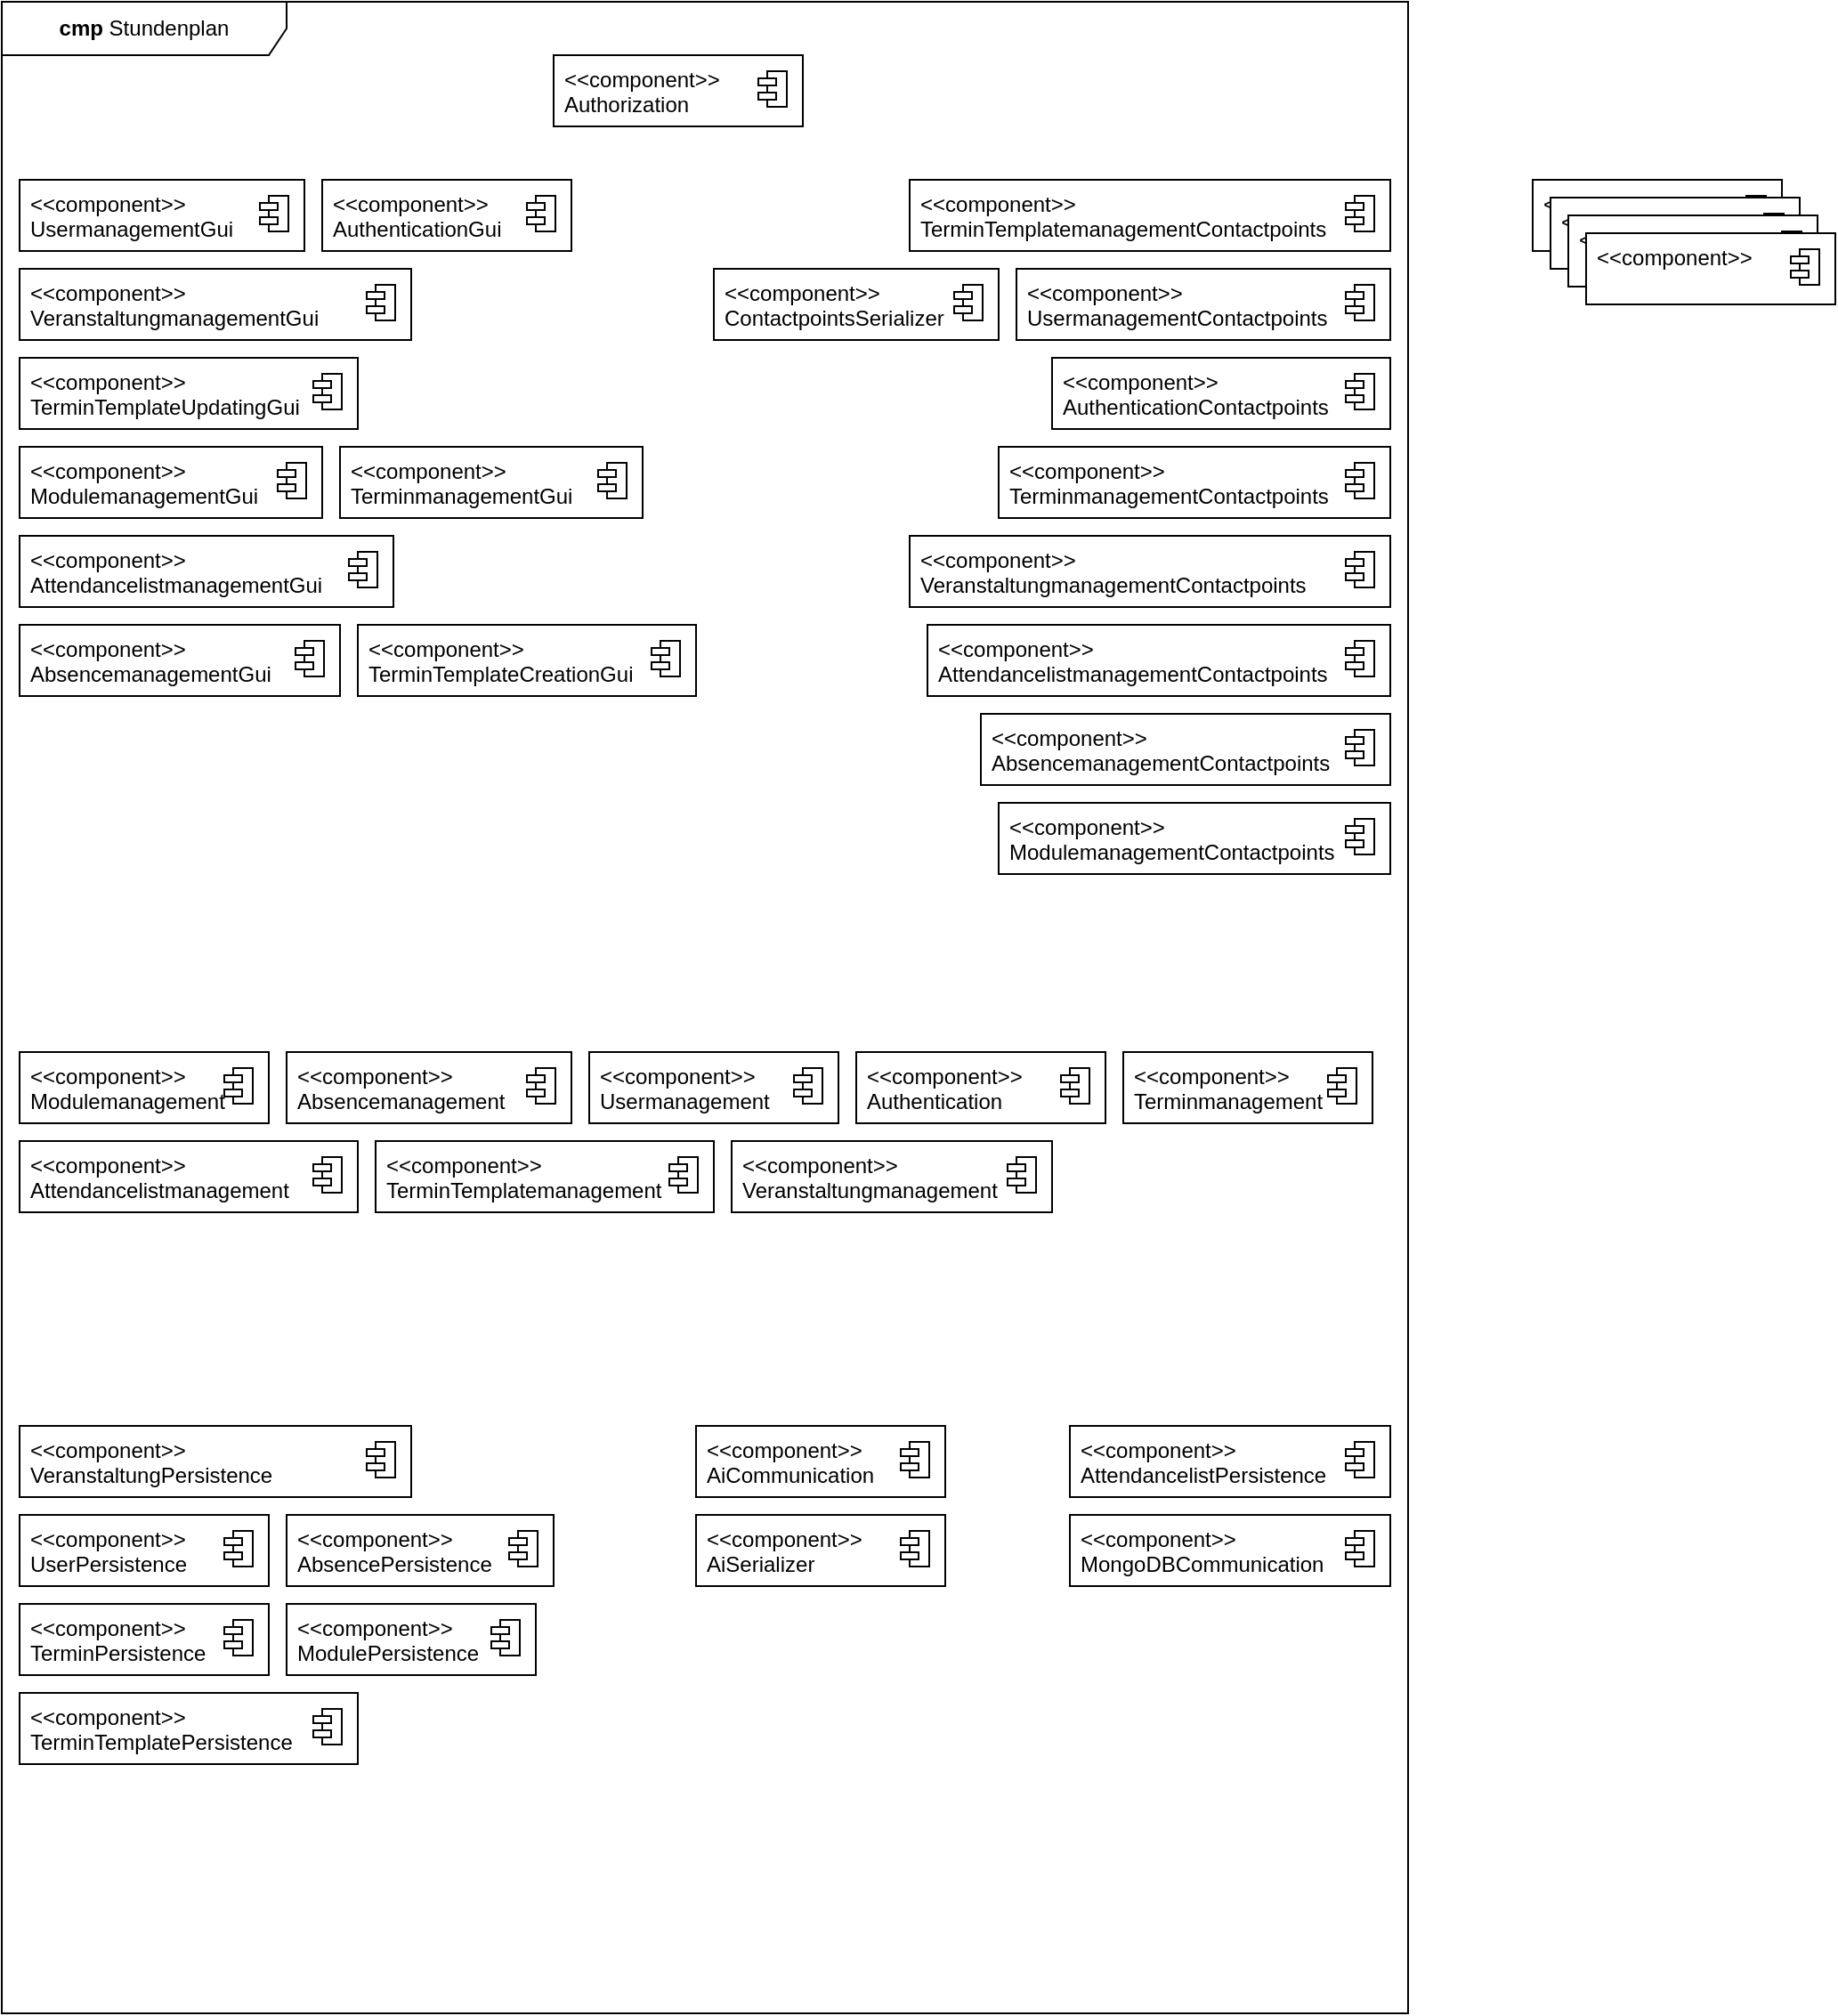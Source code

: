 <mxfile version="24.4.13" type="device">
  <diagram name="Seite-1" id="3kbpfofDCSqLdcC_0jWb">
    <mxGraphModel dx="1514" dy="857" grid="1" gridSize="10" guides="1" tooltips="1" connect="1" arrows="1" fold="1" page="1" pageScale="1" pageWidth="827" pageHeight="1169" math="0" shadow="0">
      <root>
        <mxCell id="0" />
        <mxCell id="1" parent="0" />
        <mxCell id="shifs2Kozp3Mtdg8H0QK-1" value="&lt;b&gt;cmp&lt;/b&gt; Stundenplan" style="shape=umlFrame;whiteSpace=wrap;html=1;pointerEvents=0;recursiveResize=0;container=1;collapsible=0;width=160;" vertex="1" parent="1">
          <mxGeometry x="20" y="20" width="790" height="1130" as="geometry" />
        </mxCell>
        <mxCell id="shifs2Kozp3Mtdg8H0QK-41" value="" style="fontStyle=1;align=center;verticalAlign=top;childLayout=stackLayout;horizontal=1;horizontalStack=0;resizeParent=1;resizeParentMax=0;resizeLast=0;marginBottom=0;" vertex="1" parent="shifs2Kozp3Mtdg8H0QK-1">
          <mxGeometry x="310" y="30" width="140" height="40" as="geometry" />
        </mxCell>
        <mxCell id="shifs2Kozp3Mtdg8H0QK-42" value="&amp;lt;&amp;lt;component&amp;gt;&amp;gt;&lt;div&gt;Authorization&lt;/div&gt;" style="html=1;align=left;spacingLeft=4;verticalAlign=top;strokeColor=none;fillColor=none;whiteSpace=wrap;" vertex="1" parent="shifs2Kozp3Mtdg8H0QK-41">
          <mxGeometry width="140" height="40" as="geometry" />
        </mxCell>
        <mxCell id="shifs2Kozp3Mtdg8H0QK-43" value="" style="shape=module;jettyWidth=10;jettyHeight=4;" vertex="1" parent="shifs2Kozp3Mtdg8H0QK-42">
          <mxGeometry x="1" width="16" height="20" relative="1" as="geometry">
            <mxPoint x="-25" y="9" as="offset" />
          </mxGeometry>
        </mxCell>
        <mxCell id="shifs2Kozp3Mtdg8H0QK-38" value="" style="fontStyle=1;align=center;verticalAlign=top;childLayout=stackLayout;horizontal=1;horizontalStack=0;resizeParent=1;resizeParentMax=0;resizeLast=0;marginBottom=0;" vertex="1" parent="shifs2Kozp3Mtdg8H0QK-1">
          <mxGeometry x="480" y="590" width="140" height="40" as="geometry" />
        </mxCell>
        <mxCell id="shifs2Kozp3Mtdg8H0QK-39" value="&amp;lt;&amp;lt;component&amp;gt;&amp;gt;&lt;div&gt;Authentication&lt;br&gt;&lt;/div&gt;" style="html=1;align=left;spacingLeft=4;verticalAlign=top;strokeColor=none;fillColor=none;whiteSpace=wrap;" vertex="1" parent="shifs2Kozp3Mtdg8H0QK-38">
          <mxGeometry width="140" height="40" as="geometry" />
        </mxCell>
        <mxCell id="shifs2Kozp3Mtdg8H0QK-40" value="" style="shape=module;jettyWidth=10;jettyHeight=4;" vertex="1" parent="shifs2Kozp3Mtdg8H0QK-39">
          <mxGeometry x="1" width="16" height="20" relative="1" as="geometry">
            <mxPoint x="-25" y="9" as="offset" />
          </mxGeometry>
        </mxCell>
        <mxCell id="shifs2Kozp3Mtdg8H0QK-35" value="" style="fontStyle=1;align=center;verticalAlign=top;childLayout=stackLayout;horizontal=1;horizontalStack=0;resizeParent=1;resizeParentMax=0;resizeLast=0;marginBottom=0;" vertex="1" parent="shifs2Kozp3Mtdg8H0QK-1">
          <mxGeometry x="400" y="150" width="160" height="40" as="geometry" />
        </mxCell>
        <mxCell id="shifs2Kozp3Mtdg8H0QK-36" value="&amp;lt;&amp;lt;component&amp;gt;&amp;gt;&lt;div&gt;ContactpointsSerializer&lt;/div&gt;" style="html=1;align=left;spacingLeft=4;verticalAlign=top;strokeColor=none;fillColor=none;whiteSpace=wrap;" vertex="1" parent="shifs2Kozp3Mtdg8H0QK-35">
          <mxGeometry width="160" height="40" as="geometry" />
        </mxCell>
        <mxCell id="shifs2Kozp3Mtdg8H0QK-37" value="" style="shape=module;jettyWidth=10;jettyHeight=4;" vertex="1" parent="shifs2Kozp3Mtdg8H0QK-36">
          <mxGeometry x="1" width="16" height="20" relative="1" as="geometry">
            <mxPoint x="-25" y="9" as="offset" />
          </mxGeometry>
        </mxCell>
        <mxCell id="shifs2Kozp3Mtdg8H0QK-32" value="" style="fontStyle=1;align=center;verticalAlign=top;childLayout=stackLayout;horizontal=1;horizontalStack=0;resizeParent=1;resizeParentMax=0;resizeLast=0;marginBottom=0;" vertex="1" parent="shifs2Kozp3Mtdg8H0QK-1">
          <mxGeometry x="330" y="590" width="140" height="40" as="geometry" />
        </mxCell>
        <mxCell id="shifs2Kozp3Mtdg8H0QK-33" value="&amp;lt;&amp;lt;component&amp;gt;&amp;gt;&lt;div&gt;Usermanagement&lt;/div&gt;" style="html=1;align=left;spacingLeft=4;verticalAlign=top;strokeColor=none;fillColor=none;whiteSpace=wrap;" vertex="1" parent="shifs2Kozp3Mtdg8H0QK-32">
          <mxGeometry width="140" height="40" as="geometry" />
        </mxCell>
        <mxCell id="shifs2Kozp3Mtdg8H0QK-34" value="" style="shape=module;jettyWidth=10;jettyHeight=4;" vertex="1" parent="shifs2Kozp3Mtdg8H0QK-33">
          <mxGeometry x="1" width="16" height="20" relative="1" as="geometry">
            <mxPoint x="-25" y="9" as="offset" />
          </mxGeometry>
        </mxCell>
        <mxCell id="shifs2Kozp3Mtdg8H0QK-29" value="" style="fontStyle=1;align=center;verticalAlign=top;childLayout=stackLayout;horizontal=1;horizontalStack=0;resizeParent=1;resizeParentMax=0;resizeLast=0;marginBottom=0;" vertex="1" parent="shifs2Kozp3Mtdg8H0QK-1">
          <mxGeometry x="10" y="590" width="140" height="40" as="geometry" />
        </mxCell>
        <mxCell id="shifs2Kozp3Mtdg8H0QK-30" value="&amp;lt;&amp;lt;component&amp;gt;&amp;gt;&lt;div&gt;Modulemanagement&lt;/div&gt;" style="html=1;align=left;spacingLeft=4;verticalAlign=top;strokeColor=none;fillColor=none;whiteSpace=wrap;" vertex="1" parent="shifs2Kozp3Mtdg8H0QK-29">
          <mxGeometry width="140" height="40" as="geometry" />
        </mxCell>
        <mxCell id="shifs2Kozp3Mtdg8H0QK-31" value="" style="shape=module;jettyWidth=10;jettyHeight=4;" vertex="1" parent="shifs2Kozp3Mtdg8H0QK-30">
          <mxGeometry x="1" width="16" height="20" relative="1" as="geometry">
            <mxPoint x="-25" y="9" as="offset" />
          </mxGeometry>
        </mxCell>
        <mxCell id="shifs2Kozp3Mtdg8H0QK-23" value="" style="fontStyle=1;align=center;verticalAlign=top;childLayout=stackLayout;horizontal=1;horizontalStack=0;resizeParent=1;resizeParentMax=0;resizeLast=0;marginBottom=0;" vertex="1" parent="shifs2Kozp3Mtdg8H0QK-1">
          <mxGeometry x="10" y="640" width="190" height="40" as="geometry" />
        </mxCell>
        <mxCell id="shifs2Kozp3Mtdg8H0QK-24" value="&amp;lt;&amp;lt;component&amp;gt;&amp;gt;&lt;div&gt;Attendancelistmanagement&lt;/div&gt;" style="html=1;align=left;spacingLeft=4;verticalAlign=top;strokeColor=none;fillColor=none;whiteSpace=wrap;" vertex="1" parent="shifs2Kozp3Mtdg8H0QK-23">
          <mxGeometry width="190" height="40" as="geometry" />
        </mxCell>
        <mxCell id="shifs2Kozp3Mtdg8H0QK-25" value="" style="shape=module;jettyWidth=10;jettyHeight=4;" vertex="1" parent="shifs2Kozp3Mtdg8H0QK-24">
          <mxGeometry x="1" width="16" height="20" relative="1" as="geometry">
            <mxPoint x="-25" y="9" as="offset" />
          </mxGeometry>
        </mxCell>
        <mxCell id="shifs2Kozp3Mtdg8H0QK-17" value="" style="fontStyle=1;align=center;verticalAlign=top;childLayout=stackLayout;horizontal=1;horizontalStack=0;resizeParent=1;resizeParentMax=0;resizeLast=0;marginBottom=0;" vertex="1" parent="shifs2Kozp3Mtdg8H0QK-1">
          <mxGeometry x="160" y="590" width="160" height="40" as="geometry" />
        </mxCell>
        <mxCell id="shifs2Kozp3Mtdg8H0QK-18" value="&amp;lt;&amp;lt;component&amp;gt;&amp;gt;&lt;div&gt;Absencemanagement&lt;/div&gt;" style="html=1;align=left;spacingLeft=4;verticalAlign=top;strokeColor=none;fillColor=none;whiteSpace=wrap;" vertex="1" parent="shifs2Kozp3Mtdg8H0QK-17">
          <mxGeometry width="160" height="40" as="geometry" />
        </mxCell>
        <mxCell id="shifs2Kozp3Mtdg8H0QK-19" value="" style="shape=module;jettyWidth=10;jettyHeight=4;" vertex="1" parent="shifs2Kozp3Mtdg8H0QK-18">
          <mxGeometry x="1" width="16" height="20" relative="1" as="geometry">
            <mxPoint x="-25" y="9" as="offset" />
          </mxGeometry>
        </mxCell>
        <mxCell id="shifs2Kozp3Mtdg8H0QK-14" value="" style="fontStyle=1;align=center;verticalAlign=top;childLayout=stackLayout;horizontal=1;horizontalStack=0;resizeParent=1;resizeParentMax=0;resizeLast=0;marginBottom=0;" vertex="1" parent="shifs2Kozp3Mtdg8H0QK-1">
          <mxGeometry x="630" y="590" width="140" height="40" as="geometry" />
        </mxCell>
        <mxCell id="shifs2Kozp3Mtdg8H0QK-15" value="&amp;lt;&amp;lt;component&amp;gt;&amp;gt;&lt;div&gt;Terminmanagement&lt;/div&gt;" style="html=1;align=left;spacingLeft=4;verticalAlign=top;strokeColor=none;fillColor=none;whiteSpace=wrap;" vertex="1" parent="shifs2Kozp3Mtdg8H0QK-14">
          <mxGeometry width="140" height="40" as="geometry" />
        </mxCell>
        <mxCell id="shifs2Kozp3Mtdg8H0QK-16" value="" style="shape=module;jettyWidth=10;jettyHeight=4;" vertex="1" parent="shifs2Kozp3Mtdg8H0QK-15">
          <mxGeometry x="1" width="16" height="20" relative="1" as="geometry">
            <mxPoint x="-25" y="9" as="offset" />
          </mxGeometry>
        </mxCell>
        <mxCell id="shifs2Kozp3Mtdg8H0QK-11" value="" style="fontStyle=1;align=center;verticalAlign=top;childLayout=stackLayout;horizontal=1;horizontalStack=0;resizeParent=1;resizeParentMax=0;resizeLast=0;marginBottom=0;" vertex="1" parent="shifs2Kozp3Mtdg8H0QK-1">
          <mxGeometry x="410" y="640" width="180" height="40" as="geometry" />
        </mxCell>
        <mxCell id="shifs2Kozp3Mtdg8H0QK-12" value="&amp;lt;&amp;lt;component&amp;gt;&amp;gt;&lt;div&gt;Veranstaltungmanagement&lt;/div&gt;" style="html=1;align=left;spacingLeft=4;verticalAlign=top;strokeColor=none;fillColor=none;whiteSpace=wrap;" vertex="1" parent="shifs2Kozp3Mtdg8H0QK-11">
          <mxGeometry width="180" height="40" as="geometry" />
        </mxCell>
        <mxCell id="shifs2Kozp3Mtdg8H0QK-13" value="" style="shape=module;jettyWidth=10;jettyHeight=4;" vertex="1" parent="shifs2Kozp3Mtdg8H0QK-12">
          <mxGeometry x="1" width="16" height="20" relative="1" as="geometry">
            <mxPoint x="-25" y="9" as="offset" />
          </mxGeometry>
        </mxCell>
        <mxCell id="shifs2Kozp3Mtdg8H0QK-92" value="" style="fontStyle=1;align=center;verticalAlign=top;childLayout=stackLayout;horizontal=1;horizontalStack=0;resizeParent=1;resizeParentMax=0;resizeLast=0;marginBottom=0;" vertex="1" parent="shifs2Kozp3Mtdg8H0QK-1">
          <mxGeometry x="570" y="150" width="210" height="40" as="geometry" />
        </mxCell>
        <mxCell id="shifs2Kozp3Mtdg8H0QK-93" value="&amp;lt;&amp;lt;component&amp;gt;&amp;gt;&lt;div&gt;UsermanagementContactpoints&lt;/div&gt;" style="html=1;align=left;spacingLeft=4;verticalAlign=top;strokeColor=none;fillColor=none;whiteSpace=wrap;" vertex="1" parent="shifs2Kozp3Mtdg8H0QK-92">
          <mxGeometry width="210" height="40" as="geometry" />
        </mxCell>
        <mxCell id="shifs2Kozp3Mtdg8H0QK-94" value="" style="shape=module;jettyWidth=10;jettyHeight=4;" vertex="1" parent="shifs2Kozp3Mtdg8H0QK-93">
          <mxGeometry x="1" width="16" height="20" relative="1" as="geometry">
            <mxPoint x="-25" y="9" as="offset" />
          </mxGeometry>
        </mxCell>
        <mxCell id="shifs2Kozp3Mtdg8H0QK-89" value="" style="fontStyle=1;align=center;verticalAlign=top;childLayout=stackLayout;horizontal=1;horizontalStack=0;resizeParent=1;resizeParentMax=0;resizeLast=0;marginBottom=0;" vertex="1" parent="shifs2Kozp3Mtdg8H0QK-1">
          <mxGeometry x="590" y="200" width="190" height="40" as="geometry" />
        </mxCell>
        <mxCell id="shifs2Kozp3Mtdg8H0QK-90" value="&amp;lt;&amp;lt;component&amp;gt;&amp;gt;&lt;div&gt;AuthenticationContactpoints&lt;br&gt;&lt;/div&gt;" style="html=1;align=left;spacingLeft=4;verticalAlign=top;strokeColor=none;fillColor=none;whiteSpace=wrap;" vertex="1" parent="shifs2Kozp3Mtdg8H0QK-89">
          <mxGeometry width="190" height="40" as="geometry" />
        </mxCell>
        <mxCell id="shifs2Kozp3Mtdg8H0QK-91" value="" style="shape=module;jettyWidth=10;jettyHeight=4;" vertex="1" parent="shifs2Kozp3Mtdg8H0QK-90">
          <mxGeometry x="1" width="16" height="20" relative="1" as="geometry">
            <mxPoint x="-25" y="9" as="offset" />
          </mxGeometry>
        </mxCell>
        <mxCell id="shifs2Kozp3Mtdg8H0QK-86" value="" style="fontStyle=1;align=center;verticalAlign=top;childLayout=stackLayout;horizontal=1;horizontalStack=0;resizeParent=1;resizeParentMax=0;resizeLast=0;marginBottom=0;" vertex="1" parent="shifs2Kozp3Mtdg8H0QK-1">
          <mxGeometry x="600" y="850" width="180" height="40" as="geometry" />
        </mxCell>
        <mxCell id="shifs2Kozp3Mtdg8H0QK-87" value="&amp;lt;&amp;lt;component&amp;gt;&amp;gt;&lt;div&gt;MongoDBCommunication&lt;/div&gt;" style="html=1;align=left;spacingLeft=4;verticalAlign=top;strokeColor=none;fillColor=none;whiteSpace=wrap;" vertex="1" parent="shifs2Kozp3Mtdg8H0QK-86">
          <mxGeometry width="180" height="40" as="geometry" />
        </mxCell>
        <mxCell id="shifs2Kozp3Mtdg8H0QK-88" value="" style="shape=module;jettyWidth=10;jettyHeight=4;" vertex="1" parent="shifs2Kozp3Mtdg8H0QK-87">
          <mxGeometry x="1" width="16" height="20" relative="1" as="geometry">
            <mxPoint x="-25" y="9" as="offset" />
          </mxGeometry>
        </mxCell>
        <mxCell id="shifs2Kozp3Mtdg8H0QK-83" value="" style="fontStyle=1;align=center;verticalAlign=top;childLayout=stackLayout;horizontal=1;horizontalStack=0;resizeParent=1;resizeParentMax=0;resizeLast=0;marginBottom=0;" vertex="1" parent="shifs2Kozp3Mtdg8H0QK-1">
          <mxGeometry x="10" y="850" width="140" height="40" as="geometry" />
        </mxCell>
        <mxCell id="shifs2Kozp3Mtdg8H0QK-84" value="&amp;lt;&amp;lt;component&amp;gt;&amp;gt;&lt;div&gt;UserPersistence&lt;/div&gt;" style="html=1;align=left;spacingLeft=4;verticalAlign=top;strokeColor=none;fillColor=none;whiteSpace=wrap;" vertex="1" parent="shifs2Kozp3Mtdg8H0QK-83">
          <mxGeometry width="140" height="40" as="geometry" />
        </mxCell>
        <mxCell id="shifs2Kozp3Mtdg8H0QK-85" value="" style="shape=module;jettyWidth=10;jettyHeight=4;" vertex="1" parent="shifs2Kozp3Mtdg8H0QK-84">
          <mxGeometry x="1" width="16" height="20" relative="1" as="geometry">
            <mxPoint x="-25" y="9" as="offset" />
          </mxGeometry>
        </mxCell>
        <mxCell id="shifs2Kozp3Mtdg8H0QK-80" value="" style="fontStyle=1;align=center;verticalAlign=top;childLayout=stackLayout;horizontal=1;horizontalStack=0;resizeParent=1;resizeParentMax=0;resizeLast=0;marginBottom=0;" vertex="1" parent="shifs2Kozp3Mtdg8H0QK-1">
          <mxGeometry x="10" y="100" width="160" height="40" as="geometry" />
        </mxCell>
        <mxCell id="shifs2Kozp3Mtdg8H0QK-81" value="&amp;lt;&amp;lt;component&amp;gt;&amp;gt;&lt;div&gt;UsermanagementGui&lt;/div&gt;" style="html=1;align=left;spacingLeft=4;verticalAlign=top;strokeColor=none;fillColor=none;whiteSpace=wrap;" vertex="1" parent="shifs2Kozp3Mtdg8H0QK-80">
          <mxGeometry width="160" height="40" as="geometry" />
        </mxCell>
        <mxCell id="shifs2Kozp3Mtdg8H0QK-82" value="" style="shape=module;jettyWidth=10;jettyHeight=4;" vertex="1" parent="shifs2Kozp3Mtdg8H0QK-81">
          <mxGeometry x="1" width="16" height="20" relative="1" as="geometry">
            <mxPoint x="-25" y="9" as="offset" />
          </mxGeometry>
        </mxCell>
        <mxCell id="shifs2Kozp3Mtdg8H0QK-77" value="" style="fontStyle=1;align=center;verticalAlign=top;childLayout=stackLayout;horizontal=1;horizontalStack=0;resizeParent=1;resizeParentMax=0;resizeLast=0;marginBottom=0;" vertex="1" parent="shifs2Kozp3Mtdg8H0QK-1">
          <mxGeometry x="200" y="350" width="190" height="40" as="geometry" />
        </mxCell>
        <mxCell id="shifs2Kozp3Mtdg8H0QK-78" value="&amp;lt;&amp;lt;component&amp;gt;&amp;gt;&lt;div&gt;TerminTemplateCreationGui&lt;/div&gt;" style="html=1;align=left;spacingLeft=4;verticalAlign=top;strokeColor=none;fillColor=none;whiteSpace=wrap;" vertex="1" parent="shifs2Kozp3Mtdg8H0QK-77">
          <mxGeometry width="190" height="40" as="geometry" />
        </mxCell>
        <mxCell id="shifs2Kozp3Mtdg8H0QK-79" value="" style="shape=module;jettyWidth=10;jettyHeight=4;" vertex="1" parent="shifs2Kozp3Mtdg8H0QK-78">
          <mxGeometry x="1" width="16" height="20" relative="1" as="geometry">
            <mxPoint x="-25" y="9" as="offset" />
          </mxGeometry>
        </mxCell>
        <mxCell id="shifs2Kozp3Mtdg8H0QK-74" value="" style="fontStyle=1;align=center;verticalAlign=top;childLayout=stackLayout;horizontal=1;horizontalStack=0;resizeParent=1;resizeParentMax=0;resizeLast=0;marginBottom=0;" vertex="1" parent="shifs2Kozp3Mtdg8H0QK-1">
          <mxGeometry x="210" y="640" width="190" height="40" as="geometry" />
        </mxCell>
        <mxCell id="shifs2Kozp3Mtdg8H0QK-75" value="&amp;lt;&amp;lt;component&amp;gt;&amp;gt;&lt;div&gt;TerminTemplatemanagement&lt;/div&gt;" style="html=1;align=left;spacingLeft=4;verticalAlign=top;strokeColor=none;fillColor=none;whiteSpace=wrap;" vertex="1" parent="shifs2Kozp3Mtdg8H0QK-74">
          <mxGeometry width="190" height="40" as="geometry" />
        </mxCell>
        <mxCell id="shifs2Kozp3Mtdg8H0QK-76" value="" style="shape=module;jettyWidth=10;jettyHeight=4;" vertex="1" parent="shifs2Kozp3Mtdg8H0QK-75">
          <mxGeometry x="1" width="16" height="20" relative="1" as="geometry">
            <mxPoint x="-25" y="9" as="offset" />
          </mxGeometry>
        </mxCell>
        <mxCell id="shifs2Kozp3Mtdg8H0QK-71" value="" style="fontStyle=1;align=center;verticalAlign=top;childLayout=stackLayout;horizontal=1;horizontalStack=0;resizeParent=1;resizeParentMax=0;resizeLast=0;marginBottom=0;" vertex="1" parent="shifs2Kozp3Mtdg8H0QK-1">
          <mxGeometry x="10" y="200" width="190" height="40" as="geometry" />
        </mxCell>
        <mxCell id="shifs2Kozp3Mtdg8H0QK-72" value="&amp;lt;&amp;lt;component&amp;gt;&amp;gt;&lt;div&gt;TerminTemplateUpdatingGui&lt;/div&gt;" style="html=1;align=left;spacingLeft=4;verticalAlign=top;strokeColor=none;fillColor=none;whiteSpace=wrap;" vertex="1" parent="shifs2Kozp3Mtdg8H0QK-71">
          <mxGeometry width="190" height="40" as="geometry" />
        </mxCell>
        <mxCell id="shifs2Kozp3Mtdg8H0QK-73" value="" style="shape=module;jettyWidth=10;jettyHeight=4;" vertex="1" parent="shifs2Kozp3Mtdg8H0QK-72">
          <mxGeometry x="1" width="16" height="20" relative="1" as="geometry">
            <mxPoint x="-25" y="9" as="offset" />
          </mxGeometry>
        </mxCell>
        <mxCell id="shifs2Kozp3Mtdg8H0QK-68" value="" style="fontStyle=1;align=center;verticalAlign=top;childLayout=stackLayout;horizontal=1;horizontalStack=0;resizeParent=1;resizeParentMax=0;resizeLast=0;marginBottom=0;" vertex="1" parent="shifs2Kozp3Mtdg8H0QK-1">
          <mxGeometry x="510" y="100" width="270" height="40" as="geometry" />
        </mxCell>
        <mxCell id="shifs2Kozp3Mtdg8H0QK-69" value="&amp;lt;&amp;lt;component&amp;gt;&amp;gt;&lt;div&gt;TerminTemplatemanagementContactpoints&lt;/div&gt;" style="html=1;align=left;spacingLeft=4;verticalAlign=top;strokeColor=none;fillColor=none;whiteSpace=wrap;" vertex="1" parent="shifs2Kozp3Mtdg8H0QK-68">
          <mxGeometry width="270" height="40" as="geometry" />
        </mxCell>
        <mxCell id="shifs2Kozp3Mtdg8H0QK-70" value="" style="shape=module;jettyWidth=10;jettyHeight=4;" vertex="1" parent="shifs2Kozp3Mtdg8H0QK-69">
          <mxGeometry x="1" width="16" height="20" relative="1" as="geometry">
            <mxPoint x="-25" y="9" as="offset" />
          </mxGeometry>
        </mxCell>
        <mxCell id="shifs2Kozp3Mtdg8H0QK-65" value="" style="fontStyle=1;align=center;verticalAlign=top;childLayout=stackLayout;horizontal=1;horizontalStack=0;resizeParent=1;resizeParentMax=0;resizeLast=0;marginBottom=0;" vertex="1" parent="shifs2Kozp3Mtdg8H0QK-1">
          <mxGeometry x="560" y="250" width="220" height="40" as="geometry" />
        </mxCell>
        <mxCell id="shifs2Kozp3Mtdg8H0QK-66" value="&amp;lt;&amp;lt;component&amp;gt;&amp;gt;&lt;div&gt;TerminmanagementContactpoints&lt;/div&gt;" style="html=1;align=left;spacingLeft=4;verticalAlign=top;strokeColor=none;fillColor=none;whiteSpace=wrap;" vertex="1" parent="shifs2Kozp3Mtdg8H0QK-65">
          <mxGeometry width="220" height="40" as="geometry" />
        </mxCell>
        <mxCell id="shifs2Kozp3Mtdg8H0QK-67" value="" style="shape=module;jettyWidth=10;jettyHeight=4;" vertex="1" parent="shifs2Kozp3Mtdg8H0QK-66">
          <mxGeometry x="1" width="16" height="20" relative="1" as="geometry">
            <mxPoint x="-25" y="9" as="offset" />
          </mxGeometry>
        </mxCell>
        <mxCell id="shifs2Kozp3Mtdg8H0QK-62" value="" style="fontStyle=1;align=center;verticalAlign=top;childLayout=stackLayout;horizontal=1;horizontalStack=0;resizeParent=1;resizeParentMax=0;resizeLast=0;marginBottom=0;" vertex="1" parent="shifs2Kozp3Mtdg8H0QK-1">
          <mxGeometry x="10" y="250" width="170" height="40" as="geometry" />
        </mxCell>
        <mxCell id="shifs2Kozp3Mtdg8H0QK-63" value="&amp;lt;&amp;lt;component&amp;gt;&amp;gt;&lt;div&gt;ModulemanagementGui&lt;/div&gt;" style="html=1;align=left;spacingLeft=4;verticalAlign=top;strokeColor=none;fillColor=none;whiteSpace=wrap;" vertex="1" parent="shifs2Kozp3Mtdg8H0QK-62">
          <mxGeometry width="170" height="40" as="geometry" />
        </mxCell>
        <mxCell id="shifs2Kozp3Mtdg8H0QK-64" value="" style="shape=module;jettyWidth=10;jettyHeight=4;" vertex="1" parent="shifs2Kozp3Mtdg8H0QK-63">
          <mxGeometry x="1" width="16" height="20" relative="1" as="geometry">
            <mxPoint x="-25" y="9" as="offset" />
          </mxGeometry>
        </mxCell>
        <mxCell id="shifs2Kozp3Mtdg8H0QK-59" value="" style="fontStyle=1;align=center;verticalAlign=top;childLayout=stackLayout;horizontal=1;horizontalStack=0;resizeParent=1;resizeParentMax=0;resizeLast=0;marginBottom=0;" vertex="1" parent="shifs2Kozp3Mtdg8H0QK-1">
          <mxGeometry x="10" y="150" width="220" height="40" as="geometry" />
        </mxCell>
        <mxCell id="shifs2Kozp3Mtdg8H0QK-60" value="&amp;lt;&amp;lt;component&amp;gt;&amp;gt;&lt;div&gt;VeranstaltungmanagementGui&lt;/div&gt;" style="html=1;align=left;spacingLeft=4;verticalAlign=top;strokeColor=none;fillColor=none;whiteSpace=wrap;" vertex="1" parent="shifs2Kozp3Mtdg8H0QK-59">
          <mxGeometry width="220" height="40" as="geometry" />
        </mxCell>
        <mxCell id="shifs2Kozp3Mtdg8H0QK-61" value="" style="shape=module;jettyWidth=10;jettyHeight=4;" vertex="1" parent="shifs2Kozp3Mtdg8H0QK-60">
          <mxGeometry x="1" width="16" height="20" relative="1" as="geometry">
            <mxPoint x="-25" y="9" as="offset" />
          </mxGeometry>
        </mxCell>
        <mxCell id="shifs2Kozp3Mtdg8H0QK-56" value="" style="fontStyle=1;align=center;verticalAlign=top;childLayout=stackLayout;horizontal=1;horizontalStack=0;resizeParent=1;resizeParentMax=0;resizeLast=0;marginBottom=0;" vertex="1" parent="shifs2Kozp3Mtdg8H0QK-1">
          <mxGeometry x="190" y="250" width="170" height="40" as="geometry" />
        </mxCell>
        <mxCell id="shifs2Kozp3Mtdg8H0QK-57" value="&amp;lt;&amp;lt;component&amp;gt;&amp;gt;&lt;div&gt;TerminmanagementGui&lt;/div&gt;" style="html=1;align=left;spacingLeft=4;verticalAlign=top;strokeColor=none;fillColor=none;whiteSpace=wrap;" vertex="1" parent="shifs2Kozp3Mtdg8H0QK-56">
          <mxGeometry width="170" height="40" as="geometry" />
        </mxCell>
        <mxCell id="shifs2Kozp3Mtdg8H0QK-58" value="" style="shape=module;jettyWidth=10;jettyHeight=4;" vertex="1" parent="shifs2Kozp3Mtdg8H0QK-57">
          <mxGeometry x="1" width="16" height="20" relative="1" as="geometry">
            <mxPoint x="-25" y="9" as="offset" />
          </mxGeometry>
        </mxCell>
        <mxCell id="shifs2Kozp3Mtdg8H0QK-53" value="" style="fontStyle=1;align=center;verticalAlign=top;childLayout=stackLayout;horizontal=1;horizontalStack=0;resizeParent=1;resizeParentMax=0;resizeLast=0;marginBottom=0;" vertex="1" parent="shifs2Kozp3Mtdg8H0QK-1">
          <mxGeometry x="10" y="350" width="180" height="40" as="geometry" />
        </mxCell>
        <mxCell id="shifs2Kozp3Mtdg8H0QK-54" value="&amp;lt;&amp;lt;component&amp;gt;&amp;gt;&lt;div&gt;AbsencemanagementGui&lt;/div&gt;" style="html=1;align=left;spacingLeft=4;verticalAlign=top;strokeColor=none;fillColor=none;whiteSpace=wrap;" vertex="1" parent="shifs2Kozp3Mtdg8H0QK-53">
          <mxGeometry width="180" height="40" as="geometry" />
        </mxCell>
        <mxCell id="shifs2Kozp3Mtdg8H0QK-55" value="" style="shape=module;jettyWidth=10;jettyHeight=4;" vertex="1" parent="shifs2Kozp3Mtdg8H0QK-54">
          <mxGeometry x="1" width="16" height="20" relative="1" as="geometry">
            <mxPoint x="-25" y="9" as="offset" />
          </mxGeometry>
        </mxCell>
        <mxCell id="shifs2Kozp3Mtdg8H0QK-50" value="" style="fontStyle=1;align=center;verticalAlign=top;childLayout=stackLayout;horizontal=1;horizontalStack=0;resizeParent=1;resizeParentMax=0;resizeLast=0;marginBottom=0;" vertex="1" parent="shifs2Kozp3Mtdg8H0QK-1">
          <mxGeometry x="10" y="300" width="210" height="40" as="geometry" />
        </mxCell>
        <mxCell id="shifs2Kozp3Mtdg8H0QK-51" value="&amp;lt;&amp;lt;component&amp;gt;&amp;gt;&lt;div&gt;AttendancelistmanagementGui&lt;br&gt;&lt;/div&gt;" style="html=1;align=left;spacingLeft=4;verticalAlign=top;strokeColor=none;fillColor=none;whiteSpace=wrap;" vertex="1" parent="shifs2Kozp3Mtdg8H0QK-50">
          <mxGeometry width="210" height="40" as="geometry" />
        </mxCell>
        <mxCell id="shifs2Kozp3Mtdg8H0QK-52" value="" style="shape=module;jettyWidth=10;jettyHeight=4;" vertex="1" parent="shifs2Kozp3Mtdg8H0QK-51">
          <mxGeometry x="1" width="16" height="20" relative="1" as="geometry">
            <mxPoint x="-25" y="9" as="offset" />
          </mxGeometry>
        </mxCell>
        <mxCell id="shifs2Kozp3Mtdg8H0QK-47" value="" style="fontStyle=1;align=center;verticalAlign=top;childLayout=stackLayout;horizontal=1;horizontalStack=0;resizeParent=1;resizeParentMax=0;resizeLast=0;marginBottom=0;" vertex="1" parent="shifs2Kozp3Mtdg8H0QK-1">
          <mxGeometry x="560" y="450" width="220" height="40" as="geometry" />
        </mxCell>
        <mxCell id="shifs2Kozp3Mtdg8H0QK-48" value="&amp;lt;&amp;lt;component&amp;gt;&amp;gt;&lt;div&gt;ModulemanagementContactpoints&lt;/div&gt;" style="html=1;align=left;spacingLeft=4;verticalAlign=top;strokeColor=none;fillColor=none;whiteSpace=wrap;" vertex="1" parent="shifs2Kozp3Mtdg8H0QK-47">
          <mxGeometry width="220" height="40" as="geometry" />
        </mxCell>
        <mxCell id="shifs2Kozp3Mtdg8H0QK-49" value="" style="shape=module;jettyWidth=10;jettyHeight=4;" vertex="1" parent="shifs2Kozp3Mtdg8H0QK-48">
          <mxGeometry x="1" width="16" height="20" relative="1" as="geometry">
            <mxPoint x="-25" y="9" as="offset" />
          </mxGeometry>
        </mxCell>
        <mxCell id="shifs2Kozp3Mtdg8H0QK-44" value="" style="fontStyle=1;align=center;verticalAlign=top;childLayout=stackLayout;horizontal=1;horizontalStack=0;resizeParent=1;resizeParentMax=0;resizeLast=0;marginBottom=0;" vertex="1" parent="shifs2Kozp3Mtdg8H0QK-1">
          <mxGeometry x="510" y="300" width="270" height="40" as="geometry" />
        </mxCell>
        <mxCell id="shifs2Kozp3Mtdg8H0QK-45" value="&amp;lt;&amp;lt;component&amp;gt;&amp;gt;&lt;div&gt;VeranstaltungmanagementContactpoints&lt;/div&gt;" style="html=1;align=left;spacingLeft=4;verticalAlign=top;strokeColor=none;fillColor=none;whiteSpace=wrap;" vertex="1" parent="shifs2Kozp3Mtdg8H0QK-44">
          <mxGeometry width="270" height="40" as="geometry" />
        </mxCell>
        <mxCell id="shifs2Kozp3Mtdg8H0QK-46" value="" style="shape=module;jettyWidth=10;jettyHeight=4;" vertex="1" parent="shifs2Kozp3Mtdg8H0QK-45">
          <mxGeometry x="1" width="16" height="20" relative="1" as="geometry">
            <mxPoint x="-25" y="9" as="offset" />
          </mxGeometry>
        </mxCell>
        <mxCell id="shifs2Kozp3Mtdg8H0QK-138" value="" style="fontStyle=1;align=center;verticalAlign=top;childLayout=stackLayout;horizontal=1;horizontalStack=0;resizeParent=1;resizeParentMax=0;resizeLast=0;marginBottom=0;" vertex="1" parent="shifs2Kozp3Mtdg8H0QK-1">
          <mxGeometry x="550" y="400" width="230" height="40" as="geometry" />
        </mxCell>
        <mxCell id="shifs2Kozp3Mtdg8H0QK-139" value="&amp;lt;&amp;lt;component&amp;gt;&amp;gt;&lt;div&gt;AbsencemanagementContactpoints&lt;br&gt;&lt;/div&gt;" style="html=1;align=left;spacingLeft=4;verticalAlign=top;strokeColor=none;fillColor=none;whiteSpace=wrap;" vertex="1" parent="shifs2Kozp3Mtdg8H0QK-138">
          <mxGeometry width="230" height="40" as="geometry" />
        </mxCell>
        <mxCell id="shifs2Kozp3Mtdg8H0QK-140" value="" style="shape=module;jettyWidth=10;jettyHeight=4;" vertex="1" parent="shifs2Kozp3Mtdg8H0QK-139">
          <mxGeometry x="1" width="16" height="20" relative="1" as="geometry">
            <mxPoint x="-25" y="9" as="offset" />
          </mxGeometry>
        </mxCell>
        <mxCell id="shifs2Kozp3Mtdg8H0QK-135" value="" style="fontStyle=1;align=center;verticalAlign=top;childLayout=stackLayout;horizontal=1;horizontalStack=0;resizeParent=1;resizeParentMax=0;resizeLast=0;marginBottom=0;" vertex="1" parent="shifs2Kozp3Mtdg8H0QK-1">
          <mxGeometry x="520" y="350" width="260" height="40" as="geometry" />
        </mxCell>
        <mxCell id="shifs2Kozp3Mtdg8H0QK-136" value="&amp;lt;&amp;lt;component&amp;gt;&amp;gt;&lt;div&gt;AttendancelistmanagementContactpoints&lt;br&gt;&lt;/div&gt;" style="html=1;align=left;spacingLeft=4;verticalAlign=top;strokeColor=none;fillColor=none;whiteSpace=wrap;" vertex="1" parent="shifs2Kozp3Mtdg8H0QK-135">
          <mxGeometry width="260" height="40" as="geometry" />
        </mxCell>
        <mxCell id="shifs2Kozp3Mtdg8H0QK-137" value="" style="shape=module;jettyWidth=10;jettyHeight=4;" vertex="1" parent="shifs2Kozp3Mtdg8H0QK-136">
          <mxGeometry x="1" width="16" height="20" relative="1" as="geometry">
            <mxPoint x="-25" y="9" as="offset" />
          </mxGeometry>
        </mxCell>
        <mxCell id="shifs2Kozp3Mtdg8H0QK-132" value="" style="fontStyle=1;align=center;verticalAlign=top;childLayout=stackLayout;horizontal=1;horizontalStack=0;resizeParent=1;resizeParentMax=0;resizeLast=0;marginBottom=0;" vertex="1" parent="shifs2Kozp3Mtdg8H0QK-1">
          <mxGeometry x="180" y="100" width="140" height="40" as="geometry" />
        </mxCell>
        <mxCell id="shifs2Kozp3Mtdg8H0QK-133" value="&amp;lt;&amp;lt;component&amp;gt;&amp;gt;&lt;div&gt;AuthenticationGui&lt;br&gt;&lt;/div&gt;" style="html=1;align=left;spacingLeft=4;verticalAlign=top;strokeColor=none;fillColor=none;whiteSpace=wrap;" vertex="1" parent="shifs2Kozp3Mtdg8H0QK-132">
          <mxGeometry width="140" height="40" as="geometry" />
        </mxCell>
        <mxCell id="shifs2Kozp3Mtdg8H0QK-134" value="" style="shape=module;jettyWidth=10;jettyHeight=4;" vertex="1" parent="shifs2Kozp3Mtdg8H0QK-133">
          <mxGeometry x="1" width="16" height="20" relative="1" as="geometry">
            <mxPoint x="-25" y="9" as="offset" />
          </mxGeometry>
        </mxCell>
        <mxCell id="shifs2Kozp3Mtdg8H0QK-129" value="" style="fontStyle=1;align=center;verticalAlign=top;childLayout=stackLayout;horizontal=1;horizontalStack=0;resizeParent=1;resizeParentMax=0;resizeLast=0;marginBottom=0;" vertex="1" parent="shifs2Kozp3Mtdg8H0QK-1">
          <mxGeometry x="160" y="900" width="140" height="40" as="geometry" />
        </mxCell>
        <mxCell id="shifs2Kozp3Mtdg8H0QK-130" value="&amp;lt;&amp;lt;component&amp;gt;&amp;gt;&lt;div&gt;ModulePersistence&lt;/div&gt;" style="html=1;align=left;spacingLeft=4;verticalAlign=top;strokeColor=none;fillColor=none;whiteSpace=wrap;" vertex="1" parent="shifs2Kozp3Mtdg8H0QK-129">
          <mxGeometry width="140" height="40" as="geometry" />
        </mxCell>
        <mxCell id="shifs2Kozp3Mtdg8H0QK-131" value="" style="shape=module;jettyWidth=10;jettyHeight=4;" vertex="1" parent="shifs2Kozp3Mtdg8H0QK-130">
          <mxGeometry x="1" width="16" height="20" relative="1" as="geometry">
            <mxPoint x="-25" y="9" as="offset" />
          </mxGeometry>
        </mxCell>
        <mxCell id="shifs2Kozp3Mtdg8H0QK-126" value="" style="fontStyle=1;align=center;verticalAlign=top;childLayout=stackLayout;horizontal=1;horizontalStack=0;resizeParent=1;resizeParentMax=0;resizeLast=0;marginBottom=0;" vertex="1" parent="shifs2Kozp3Mtdg8H0QK-1">
          <mxGeometry x="10" y="800" width="220" height="40" as="geometry" />
        </mxCell>
        <mxCell id="shifs2Kozp3Mtdg8H0QK-127" value="&amp;lt;&amp;lt;component&amp;gt;&amp;gt;&lt;div&gt;VeranstaltungPersistence&lt;/div&gt;" style="html=1;align=left;spacingLeft=4;verticalAlign=top;strokeColor=none;fillColor=none;whiteSpace=wrap;" vertex="1" parent="shifs2Kozp3Mtdg8H0QK-126">
          <mxGeometry width="220" height="40" as="geometry" />
        </mxCell>
        <mxCell id="shifs2Kozp3Mtdg8H0QK-128" value="" style="shape=module;jettyWidth=10;jettyHeight=4;" vertex="1" parent="shifs2Kozp3Mtdg8H0QK-127">
          <mxGeometry x="1" width="16" height="20" relative="1" as="geometry">
            <mxPoint x="-25" y="9" as="offset" />
          </mxGeometry>
        </mxCell>
        <mxCell id="shifs2Kozp3Mtdg8H0QK-123" value="" style="fontStyle=1;align=center;verticalAlign=top;childLayout=stackLayout;horizontal=1;horizontalStack=0;resizeParent=1;resizeParentMax=0;resizeLast=0;marginBottom=0;" vertex="1" parent="shifs2Kozp3Mtdg8H0QK-1">
          <mxGeometry x="160" y="850" width="150" height="40" as="geometry" />
        </mxCell>
        <mxCell id="shifs2Kozp3Mtdg8H0QK-124" value="&amp;lt;&amp;lt;component&amp;gt;&amp;gt;&lt;div&gt;AbsencePersistence&lt;/div&gt;" style="html=1;align=left;spacingLeft=4;verticalAlign=top;strokeColor=none;fillColor=none;whiteSpace=wrap;" vertex="1" parent="shifs2Kozp3Mtdg8H0QK-123">
          <mxGeometry width="150" height="40" as="geometry" />
        </mxCell>
        <mxCell id="shifs2Kozp3Mtdg8H0QK-125" value="" style="shape=module;jettyWidth=10;jettyHeight=4;" vertex="1" parent="shifs2Kozp3Mtdg8H0QK-124">
          <mxGeometry x="1" width="16" height="20" relative="1" as="geometry">
            <mxPoint x="-25" y="9" as="offset" />
          </mxGeometry>
        </mxCell>
        <mxCell id="shifs2Kozp3Mtdg8H0QK-120" value="" style="fontStyle=1;align=center;verticalAlign=top;childLayout=stackLayout;horizontal=1;horizontalStack=0;resizeParent=1;resizeParentMax=0;resizeLast=0;marginBottom=0;" vertex="1" parent="shifs2Kozp3Mtdg8H0QK-1">
          <mxGeometry x="10" y="900" width="140" height="40" as="geometry" />
        </mxCell>
        <mxCell id="shifs2Kozp3Mtdg8H0QK-121" value="&amp;lt;&amp;lt;component&amp;gt;&amp;gt;&lt;div&gt;TerminPersistence&lt;/div&gt;" style="html=1;align=left;spacingLeft=4;verticalAlign=top;strokeColor=none;fillColor=none;whiteSpace=wrap;" vertex="1" parent="shifs2Kozp3Mtdg8H0QK-120">
          <mxGeometry width="140" height="40" as="geometry" />
        </mxCell>
        <mxCell id="shifs2Kozp3Mtdg8H0QK-122" value="" style="shape=module;jettyWidth=10;jettyHeight=4;" vertex="1" parent="shifs2Kozp3Mtdg8H0QK-121">
          <mxGeometry x="1" width="16" height="20" relative="1" as="geometry">
            <mxPoint x="-25" y="9" as="offset" />
          </mxGeometry>
        </mxCell>
        <mxCell id="shifs2Kozp3Mtdg8H0QK-108" value="" style="fontStyle=1;align=center;verticalAlign=top;childLayout=stackLayout;horizontal=1;horizontalStack=0;resizeParent=1;resizeParentMax=0;resizeLast=0;marginBottom=0;" vertex="1" parent="shifs2Kozp3Mtdg8H0QK-1">
          <mxGeometry x="390" y="800" width="140" height="40" as="geometry" />
        </mxCell>
        <mxCell id="shifs2Kozp3Mtdg8H0QK-109" value="&amp;lt;&amp;lt;component&amp;gt;&amp;gt;&lt;div&gt;AiCommunication&lt;/div&gt;" style="html=1;align=left;spacingLeft=4;verticalAlign=top;strokeColor=none;fillColor=none;whiteSpace=wrap;" vertex="1" parent="shifs2Kozp3Mtdg8H0QK-108">
          <mxGeometry width="140" height="40" as="geometry" />
        </mxCell>
        <mxCell id="shifs2Kozp3Mtdg8H0QK-110" value="" style="shape=module;jettyWidth=10;jettyHeight=4;" vertex="1" parent="shifs2Kozp3Mtdg8H0QK-109">
          <mxGeometry x="1" width="16" height="20" relative="1" as="geometry">
            <mxPoint x="-25" y="9" as="offset" />
          </mxGeometry>
        </mxCell>
        <mxCell id="shifs2Kozp3Mtdg8H0QK-114" value="" style="fontStyle=1;align=center;verticalAlign=top;childLayout=stackLayout;horizontal=1;horizontalStack=0;resizeParent=1;resizeParentMax=0;resizeLast=0;marginBottom=0;" vertex="1" parent="shifs2Kozp3Mtdg8H0QK-1">
          <mxGeometry x="600" y="800" width="180" height="40" as="geometry" />
        </mxCell>
        <mxCell id="shifs2Kozp3Mtdg8H0QK-115" value="&amp;lt;&amp;lt;component&amp;gt;&amp;gt;&lt;br&gt;&lt;div&gt;&lt;span style=&quot;background-color: initial;&quot;&gt;Attendancelist&lt;/span&gt;Persistence&lt;br&gt;&lt;/div&gt;" style="html=1;align=left;spacingLeft=4;verticalAlign=top;strokeColor=none;fillColor=none;whiteSpace=wrap;" vertex="1" parent="shifs2Kozp3Mtdg8H0QK-114">
          <mxGeometry width="180" height="40" as="geometry" />
        </mxCell>
        <mxCell id="shifs2Kozp3Mtdg8H0QK-116" value="" style="shape=module;jettyWidth=10;jettyHeight=4;" vertex="1" parent="shifs2Kozp3Mtdg8H0QK-115">
          <mxGeometry x="1" width="16" height="20" relative="1" as="geometry">
            <mxPoint x="-25" y="9" as="offset" />
          </mxGeometry>
        </mxCell>
        <mxCell id="shifs2Kozp3Mtdg8H0QK-105" value="" style="fontStyle=1;align=center;verticalAlign=top;childLayout=stackLayout;horizontal=1;horizontalStack=0;resizeParent=1;resizeParentMax=0;resizeLast=0;marginBottom=0;" vertex="1" parent="shifs2Kozp3Mtdg8H0QK-1">
          <mxGeometry x="390" y="850" width="140" height="40" as="geometry" />
        </mxCell>
        <mxCell id="shifs2Kozp3Mtdg8H0QK-106" value="&amp;lt;&amp;lt;component&amp;gt;&amp;gt;&lt;div&gt;AiSerializer&lt;/div&gt;" style="html=1;align=left;spacingLeft=4;verticalAlign=top;strokeColor=none;fillColor=none;whiteSpace=wrap;" vertex="1" parent="shifs2Kozp3Mtdg8H0QK-105">
          <mxGeometry width="140" height="40" as="geometry" />
        </mxCell>
        <mxCell id="shifs2Kozp3Mtdg8H0QK-107" value="" style="shape=module;jettyWidth=10;jettyHeight=4;" vertex="1" parent="shifs2Kozp3Mtdg8H0QK-106">
          <mxGeometry x="1" width="16" height="20" relative="1" as="geometry">
            <mxPoint x="-25" y="9" as="offset" />
          </mxGeometry>
        </mxCell>
        <mxCell id="shifs2Kozp3Mtdg8H0QK-117" value="" style="fontStyle=1;align=center;verticalAlign=top;childLayout=stackLayout;horizontal=1;horizontalStack=0;resizeParent=1;resizeParentMax=0;resizeLast=0;marginBottom=0;" vertex="1" parent="shifs2Kozp3Mtdg8H0QK-1">
          <mxGeometry x="10" y="950" width="190" height="40" as="geometry" />
        </mxCell>
        <mxCell id="shifs2Kozp3Mtdg8H0QK-118" value="&amp;lt;&amp;lt;component&amp;gt;&amp;gt;&lt;div&gt;TerminTemplatePersistence&lt;/div&gt;" style="html=1;align=left;spacingLeft=4;verticalAlign=top;strokeColor=none;fillColor=none;whiteSpace=wrap;" vertex="1" parent="shifs2Kozp3Mtdg8H0QK-117">
          <mxGeometry width="190" height="40" as="geometry" />
        </mxCell>
        <mxCell id="shifs2Kozp3Mtdg8H0QK-119" value="" style="shape=module;jettyWidth=10;jettyHeight=4;" vertex="1" parent="shifs2Kozp3Mtdg8H0QK-118">
          <mxGeometry x="1" width="16" height="20" relative="1" as="geometry">
            <mxPoint x="-25" y="9" as="offset" />
          </mxGeometry>
        </mxCell>
        <mxCell id="shifs2Kozp3Mtdg8H0QK-2" value="" style="fontStyle=1;align=center;verticalAlign=top;childLayout=stackLayout;horizontal=1;horizontalStack=0;resizeParent=1;resizeParentMax=0;resizeLast=0;marginBottom=0;" vertex="1" parent="1">
          <mxGeometry x="880" y="120" width="140" height="40" as="geometry" />
        </mxCell>
        <mxCell id="shifs2Kozp3Mtdg8H0QK-3" value="&amp;lt;&amp;lt;component&amp;gt;&amp;gt;&lt;div&gt;&lt;br&gt;&lt;/div&gt;" style="html=1;align=left;spacingLeft=4;verticalAlign=top;strokeColor=none;fillColor=none;whiteSpace=wrap;" vertex="1" parent="shifs2Kozp3Mtdg8H0QK-2">
          <mxGeometry width="140" height="40" as="geometry" />
        </mxCell>
        <mxCell id="shifs2Kozp3Mtdg8H0QK-4" value="" style="shape=module;jettyWidth=10;jettyHeight=4;" vertex="1" parent="shifs2Kozp3Mtdg8H0QK-3">
          <mxGeometry x="1" width="16" height="20" relative="1" as="geometry">
            <mxPoint x="-25" y="9" as="offset" />
          </mxGeometry>
        </mxCell>
        <mxCell id="shifs2Kozp3Mtdg8H0QK-96" value="" style="fontStyle=1;align=center;verticalAlign=top;childLayout=stackLayout;horizontal=1;horizontalStack=0;resizeParent=1;resizeParentMax=0;resizeLast=0;marginBottom=0;" vertex="1" parent="1">
          <mxGeometry x="890" y="130" width="140" height="40" as="geometry" />
        </mxCell>
        <mxCell id="shifs2Kozp3Mtdg8H0QK-97" value="&amp;lt;&amp;lt;component&amp;gt;&amp;gt;&lt;div&gt;&lt;br&gt;&lt;/div&gt;" style="html=1;align=left;spacingLeft=4;verticalAlign=top;strokeColor=none;fillColor=none;whiteSpace=wrap;" vertex="1" parent="shifs2Kozp3Mtdg8H0QK-96">
          <mxGeometry width="140" height="40" as="geometry" />
        </mxCell>
        <mxCell id="shifs2Kozp3Mtdg8H0QK-98" value="" style="shape=module;jettyWidth=10;jettyHeight=4;" vertex="1" parent="shifs2Kozp3Mtdg8H0QK-97">
          <mxGeometry x="1" width="16" height="20" relative="1" as="geometry">
            <mxPoint x="-25" y="9" as="offset" />
          </mxGeometry>
        </mxCell>
        <mxCell id="shifs2Kozp3Mtdg8H0QK-99" value="" style="fontStyle=1;align=center;verticalAlign=top;childLayout=stackLayout;horizontal=1;horizontalStack=0;resizeParent=1;resizeParentMax=0;resizeLast=0;marginBottom=0;" vertex="1" parent="1">
          <mxGeometry x="900" y="140" width="140" height="40" as="geometry" />
        </mxCell>
        <mxCell id="shifs2Kozp3Mtdg8H0QK-100" value="&amp;lt;&amp;lt;component&amp;gt;&amp;gt;&lt;div&gt;&lt;br&gt;&lt;/div&gt;" style="html=1;align=left;spacingLeft=4;verticalAlign=top;strokeColor=none;fillColor=none;whiteSpace=wrap;" vertex="1" parent="shifs2Kozp3Mtdg8H0QK-99">
          <mxGeometry width="140" height="40" as="geometry" />
        </mxCell>
        <mxCell id="shifs2Kozp3Mtdg8H0QK-101" value="" style="shape=module;jettyWidth=10;jettyHeight=4;" vertex="1" parent="shifs2Kozp3Mtdg8H0QK-100">
          <mxGeometry x="1" width="16" height="20" relative="1" as="geometry">
            <mxPoint x="-25" y="9" as="offset" />
          </mxGeometry>
        </mxCell>
        <mxCell id="shifs2Kozp3Mtdg8H0QK-102" value="" style="fontStyle=1;align=center;verticalAlign=top;childLayout=stackLayout;horizontal=1;horizontalStack=0;resizeParent=1;resizeParentMax=0;resizeLast=0;marginBottom=0;" vertex="1" parent="1">
          <mxGeometry x="910" y="150" width="140" height="40" as="geometry" />
        </mxCell>
        <mxCell id="shifs2Kozp3Mtdg8H0QK-103" value="&amp;lt;&amp;lt;component&amp;gt;&amp;gt;&lt;div&gt;&lt;br&gt;&lt;/div&gt;" style="html=1;align=left;spacingLeft=4;verticalAlign=top;strokeColor=none;fillColor=none;whiteSpace=wrap;" vertex="1" parent="shifs2Kozp3Mtdg8H0QK-102">
          <mxGeometry width="140" height="40" as="geometry" />
        </mxCell>
        <mxCell id="shifs2Kozp3Mtdg8H0QK-104" value="" style="shape=module;jettyWidth=10;jettyHeight=4;" vertex="1" parent="shifs2Kozp3Mtdg8H0QK-103">
          <mxGeometry x="1" width="16" height="20" relative="1" as="geometry">
            <mxPoint x="-25" y="9" as="offset" />
          </mxGeometry>
        </mxCell>
      </root>
    </mxGraphModel>
  </diagram>
</mxfile>

